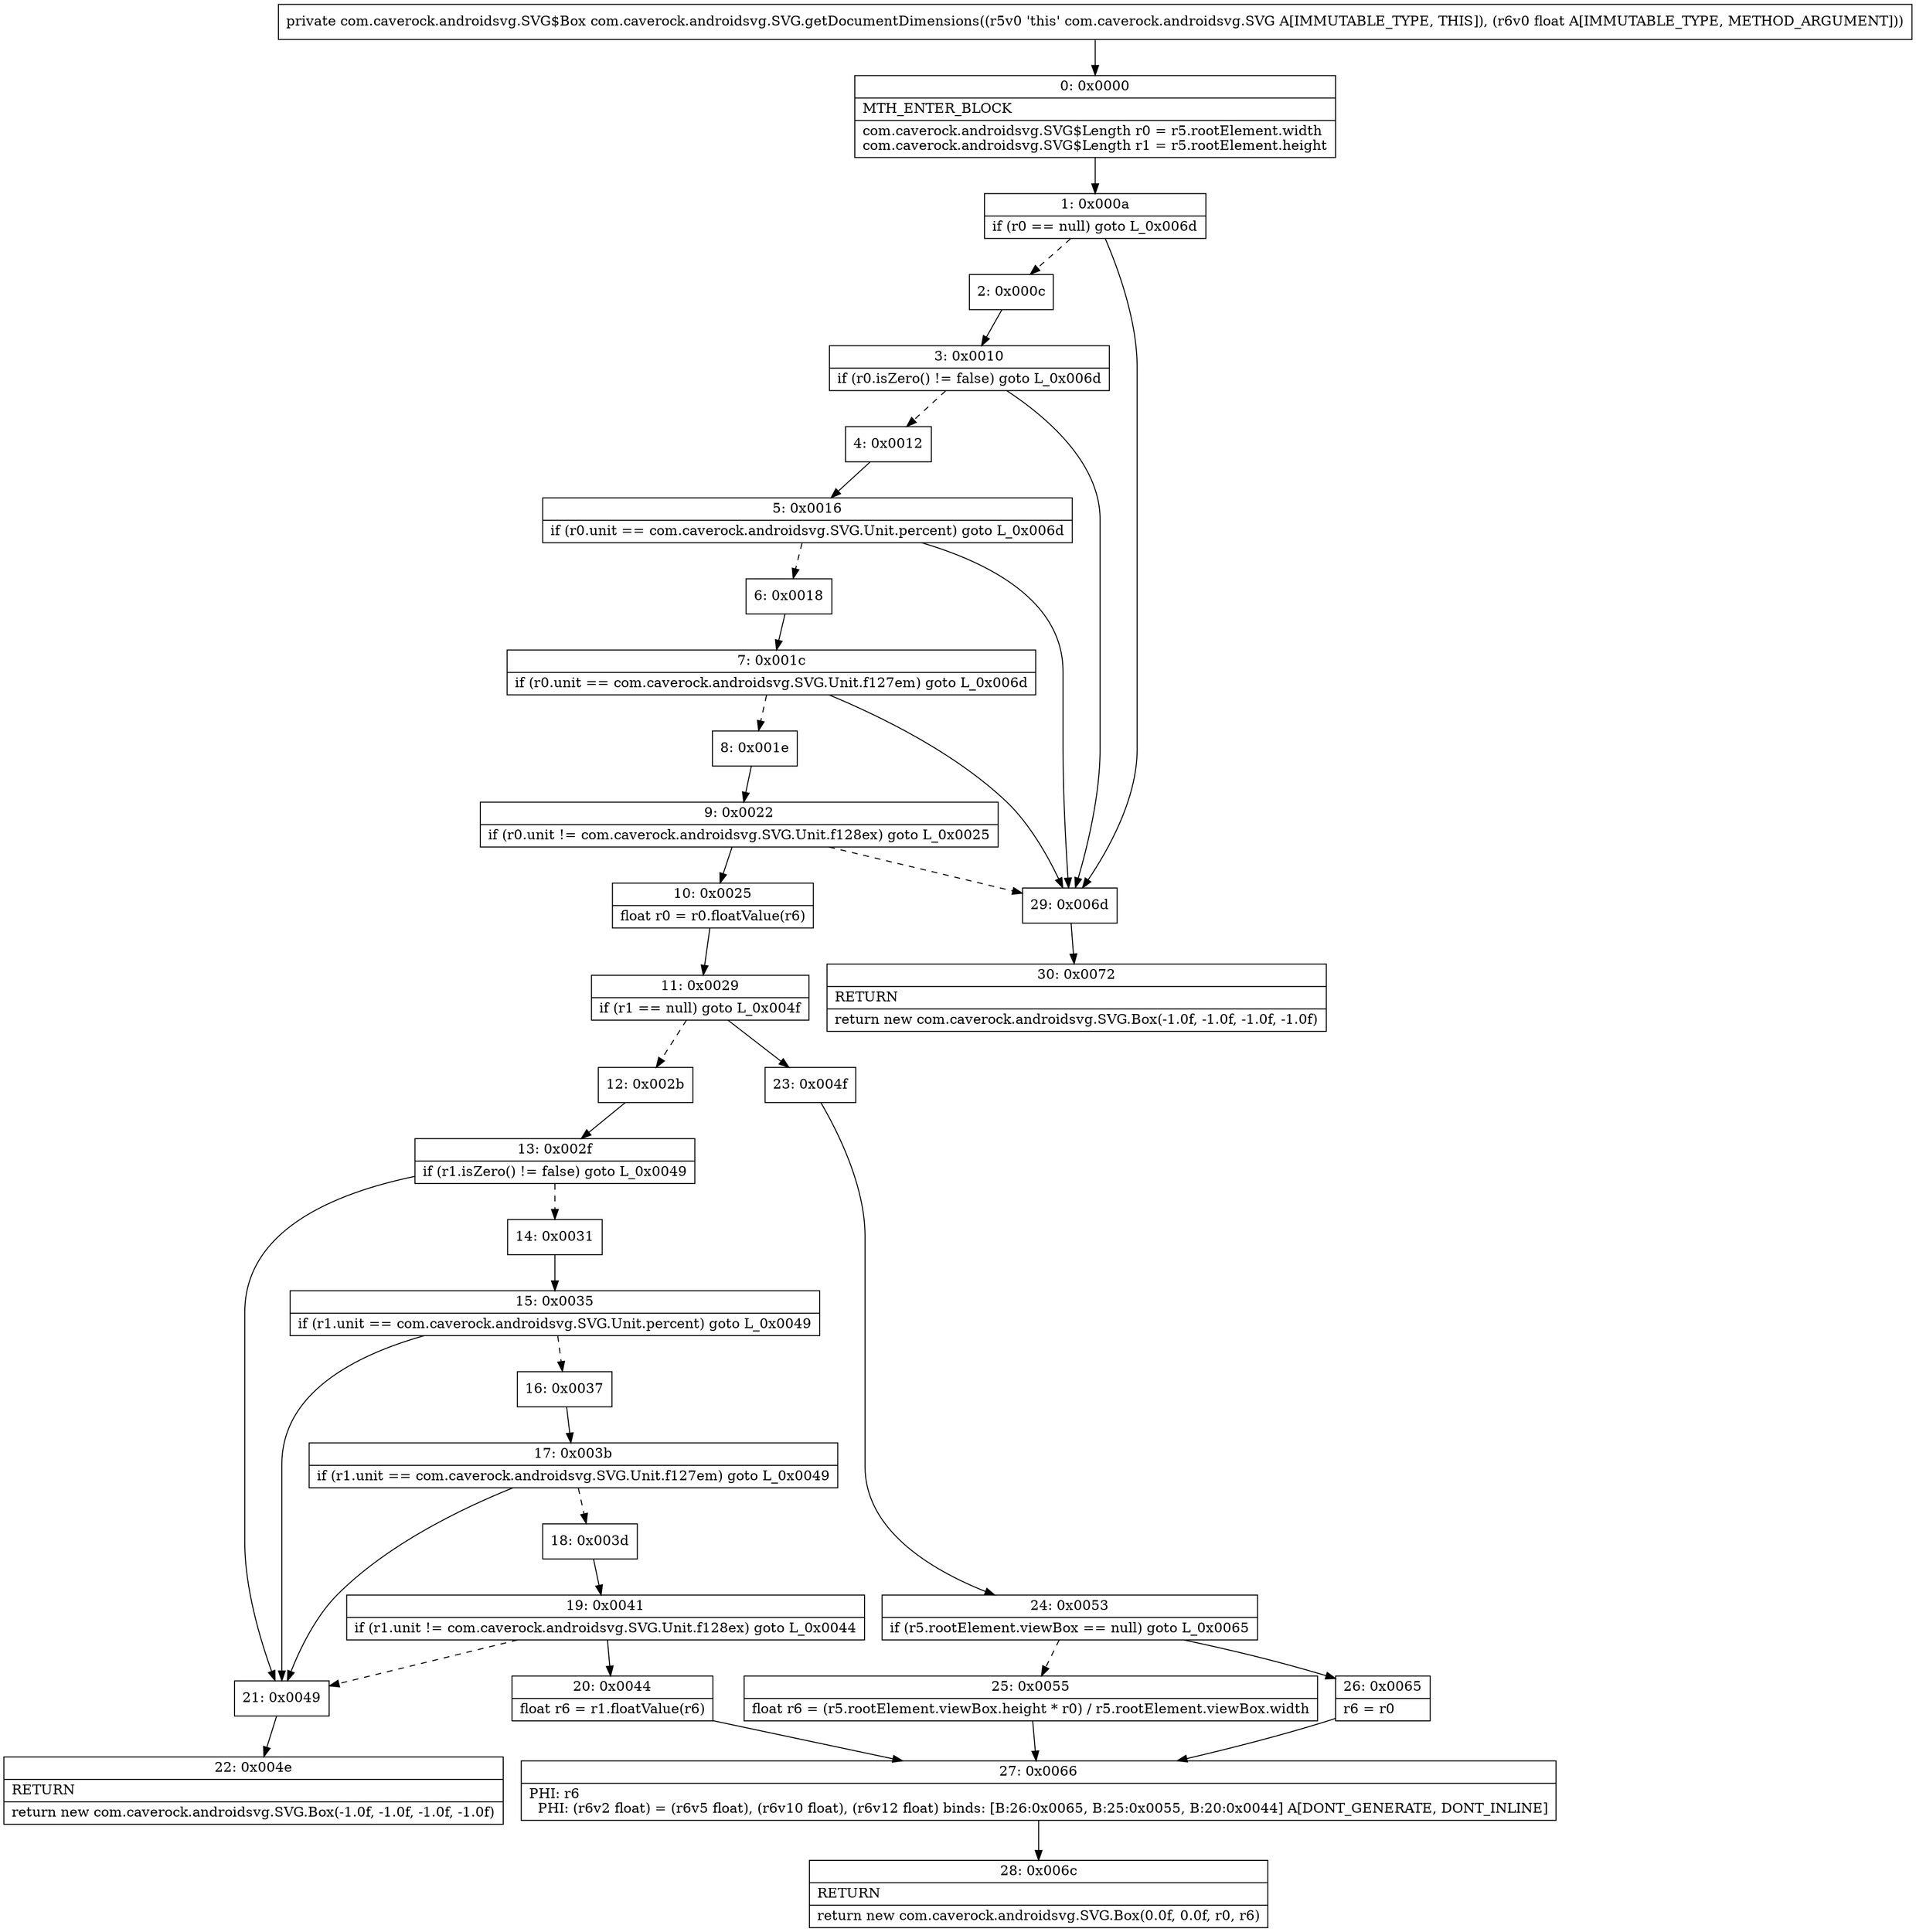 digraph "CFG forcom.caverock.androidsvg.SVG.getDocumentDimensions(F)Lcom\/caverock\/androidsvg\/SVG$Box;" {
Node_0 [shape=record,label="{0\:\ 0x0000|MTH_ENTER_BLOCK\l|com.caverock.androidsvg.SVG$Length r0 = r5.rootElement.width\lcom.caverock.androidsvg.SVG$Length r1 = r5.rootElement.height\l}"];
Node_1 [shape=record,label="{1\:\ 0x000a|if (r0 == null) goto L_0x006d\l}"];
Node_2 [shape=record,label="{2\:\ 0x000c}"];
Node_3 [shape=record,label="{3\:\ 0x0010|if (r0.isZero() != false) goto L_0x006d\l}"];
Node_4 [shape=record,label="{4\:\ 0x0012}"];
Node_5 [shape=record,label="{5\:\ 0x0016|if (r0.unit == com.caverock.androidsvg.SVG.Unit.percent) goto L_0x006d\l}"];
Node_6 [shape=record,label="{6\:\ 0x0018}"];
Node_7 [shape=record,label="{7\:\ 0x001c|if (r0.unit == com.caverock.androidsvg.SVG.Unit.f127em) goto L_0x006d\l}"];
Node_8 [shape=record,label="{8\:\ 0x001e}"];
Node_9 [shape=record,label="{9\:\ 0x0022|if (r0.unit != com.caverock.androidsvg.SVG.Unit.f128ex) goto L_0x0025\l}"];
Node_10 [shape=record,label="{10\:\ 0x0025|float r0 = r0.floatValue(r6)\l}"];
Node_11 [shape=record,label="{11\:\ 0x0029|if (r1 == null) goto L_0x004f\l}"];
Node_12 [shape=record,label="{12\:\ 0x002b}"];
Node_13 [shape=record,label="{13\:\ 0x002f|if (r1.isZero() != false) goto L_0x0049\l}"];
Node_14 [shape=record,label="{14\:\ 0x0031}"];
Node_15 [shape=record,label="{15\:\ 0x0035|if (r1.unit == com.caverock.androidsvg.SVG.Unit.percent) goto L_0x0049\l}"];
Node_16 [shape=record,label="{16\:\ 0x0037}"];
Node_17 [shape=record,label="{17\:\ 0x003b|if (r1.unit == com.caverock.androidsvg.SVG.Unit.f127em) goto L_0x0049\l}"];
Node_18 [shape=record,label="{18\:\ 0x003d}"];
Node_19 [shape=record,label="{19\:\ 0x0041|if (r1.unit != com.caverock.androidsvg.SVG.Unit.f128ex) goto L_0x0044\l}"];
Node_20 [shape=record,label="{20\:\ 0x0044|float r6 = r1.floatValue(r6)\l}"];
Node_21 [shape=record,label="{21\:\ 0x0049}"];
Node_22 [shape=record,label="{22\:\ 0x004e|RETURN\l|return new com.caverock.androidsvg.SVG.Box(\-1.0f, \-1.0f, \-1.0f, \-1.0f)\l}"];
Node_23 [shape=record,label="{23\:\ 0x004f}"];
Node_24 [shape=record,label="{24\:\ 0x0053|if (r5.rootElement.viewBox == null) goto L_0x0065\l}"];
Node_25 [shape=record,label="{25\:\ 0x0055|float r6 = (r5.rootElement.viewBox.height * r0) \/ r5.rootElement.viewBox.width\l}"];
Node_26 [shape=record,label="{26\:\ 0x0065|r6 = r0\l}"];
Node_27 [shape=record,label="{27\:\ 0x0066|PHI: r6 \l  PHI: (r6v2 float) = (r6v5 float), (r6v10 float), (r6v12 float) binds: [B:26:0x0065, B:25:0x0055, B:20:0x0044] A[DONT_GENERATE, DONT_INLINE]\l}"];
Node_28 [shape=record,label="{28\:\ 0x006c|RETURN\l|return new com.caverock.androidsvg.SVG.Box(0.0f, 0.0f, r0, r6)\l}"];
Node_29 [shape=record,label="{29\:\ 0x006d}"];
Node_30 [shape=record,label="{30\:\ 0x0072|RETURN\l|return new com.caverock.androidsvg.SVG.Box(\-1.0f, \-1.0f, \-1.0f, \-1.0f)\l}"];
MethodNode[shape=record,label="{private com.caverock.androidsvg.SVG$Box com.caverock.androidsvg.SVG.getDocumentDimensions((r5v0 'this' com.caverock.androidsvg.SVG A[IMMUTABLE_TYPE, THIS]), (r6v0 float A[IMMUTABLE_TYPE, METHOD_ARGUMENT])) }"];
MethodNode -> Node_0;
Node_0 -> Node_1;
Node_1 -> Node_2[style=dashed];
Node_1 -> Node_29;
Node_2 -> Node_3;
Node_3 -> Node_4[style=dashed];
Node_3 -> Node_29;
Node_4 -> Node_5;
Node_5 -> Node_6[style=dashed];
Node_5 -> Node_29;
Node_6 -> Node_7;
Node_7 -> Node_8[style=dashed];
Node_7 -> Node_29;
Node_8 -> Node_9;
Node_9 -> Node_10;
Node_9 -> Node_29[style=dashed];
Node_10 -> Node_11;
Node_11 -> Node_12[style=dashed];
Node_11 -> Node_23;
Node_12 -> Node_13;
Node_13 -> Node_14[style=dashed];
Node_13 -> Node_21;
Node_14 -> Node_15;
Node_15 -> Node_16[style=dashed];
Node_15 -> Node_21;
Node_16 -> Node_17;
Node_17 -> Node_18[style=dashed];
Node_17 -> Node_21;
Node_18 -> Node_19;
Node_19 -> Node_20;
Node_19 -> Node_21[style=dashed];
Node_20 -> Node_27;
Node_21 -> Node_22;
Node_23 -> Node_24;
Node_24 -> Node_25[style=dashed];
Node_24 -> Node_26;
Node_25 -> Node_27;
Node_26 -> Node_27;
Node_27 -> Node_28;
Node_29 -> Node_30;
}


